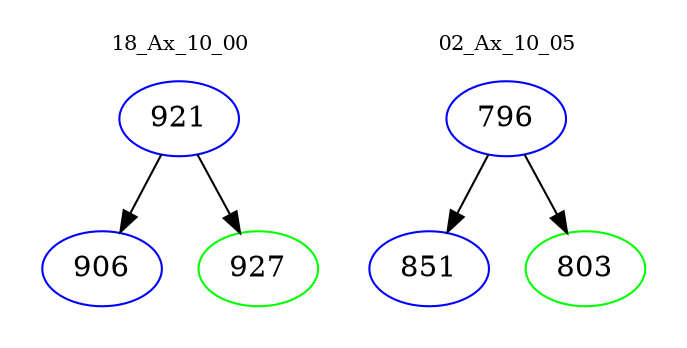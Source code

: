 digraph{
subgraph cluster_0 {
color = white
label = "18_Ax_10_00";
fontsize=10;
T0_921 [label="921", color="blue"]
T0_921 -> T0_906 [color="black"]
T0_906 [label="906", color="blue"]
T0_921 -> T0_927 [color="black"]
T0_927 [label="927", color="green"]
}
subgraph cluster_1 {
color = white
label = "02_Ax_10_05";
fontsize=10;
T1_796 [label="796", color="blue"]
T1_796 -> T1_851 [color="black"]
T1_851 [label="851", color="blue"]
T1_796 -> T1_803 [color="black"]
T1_803 [label="803", color="green"]
}
}
